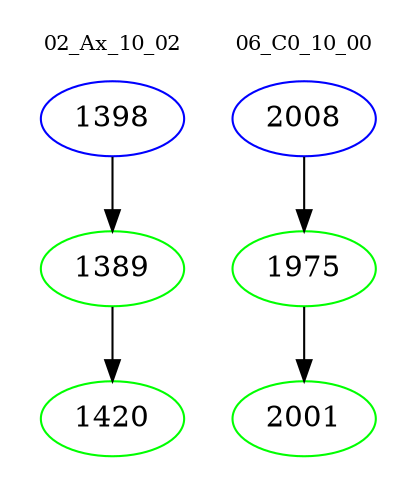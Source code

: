digraph{
subgraph cluster_0 {
color = white
label = "02_Ax_10_02";
fontsize=10;
T0_1398 [label="1398", color="blue"]
T0_1398 -> T0_1389 [color="black"]
T0_1389 [label="1389", color="green"]
T0_1389 -> T0_1420 [color="black"]
T0_1420 [label="1420", color="green"]
}
subgraph cluster_1 {
color = white
label = "06_C0_10_00";
fontsize=10;
T1_2008 [label="2008", color="blue"]
T1_2008 -> T1_1975 [color="black"]
T1_1975 [label="1975", color="green"]
T1_1975 -> T1_2001 [color="black"]
T1_2001 [label="2001", color="green"]
}
}
